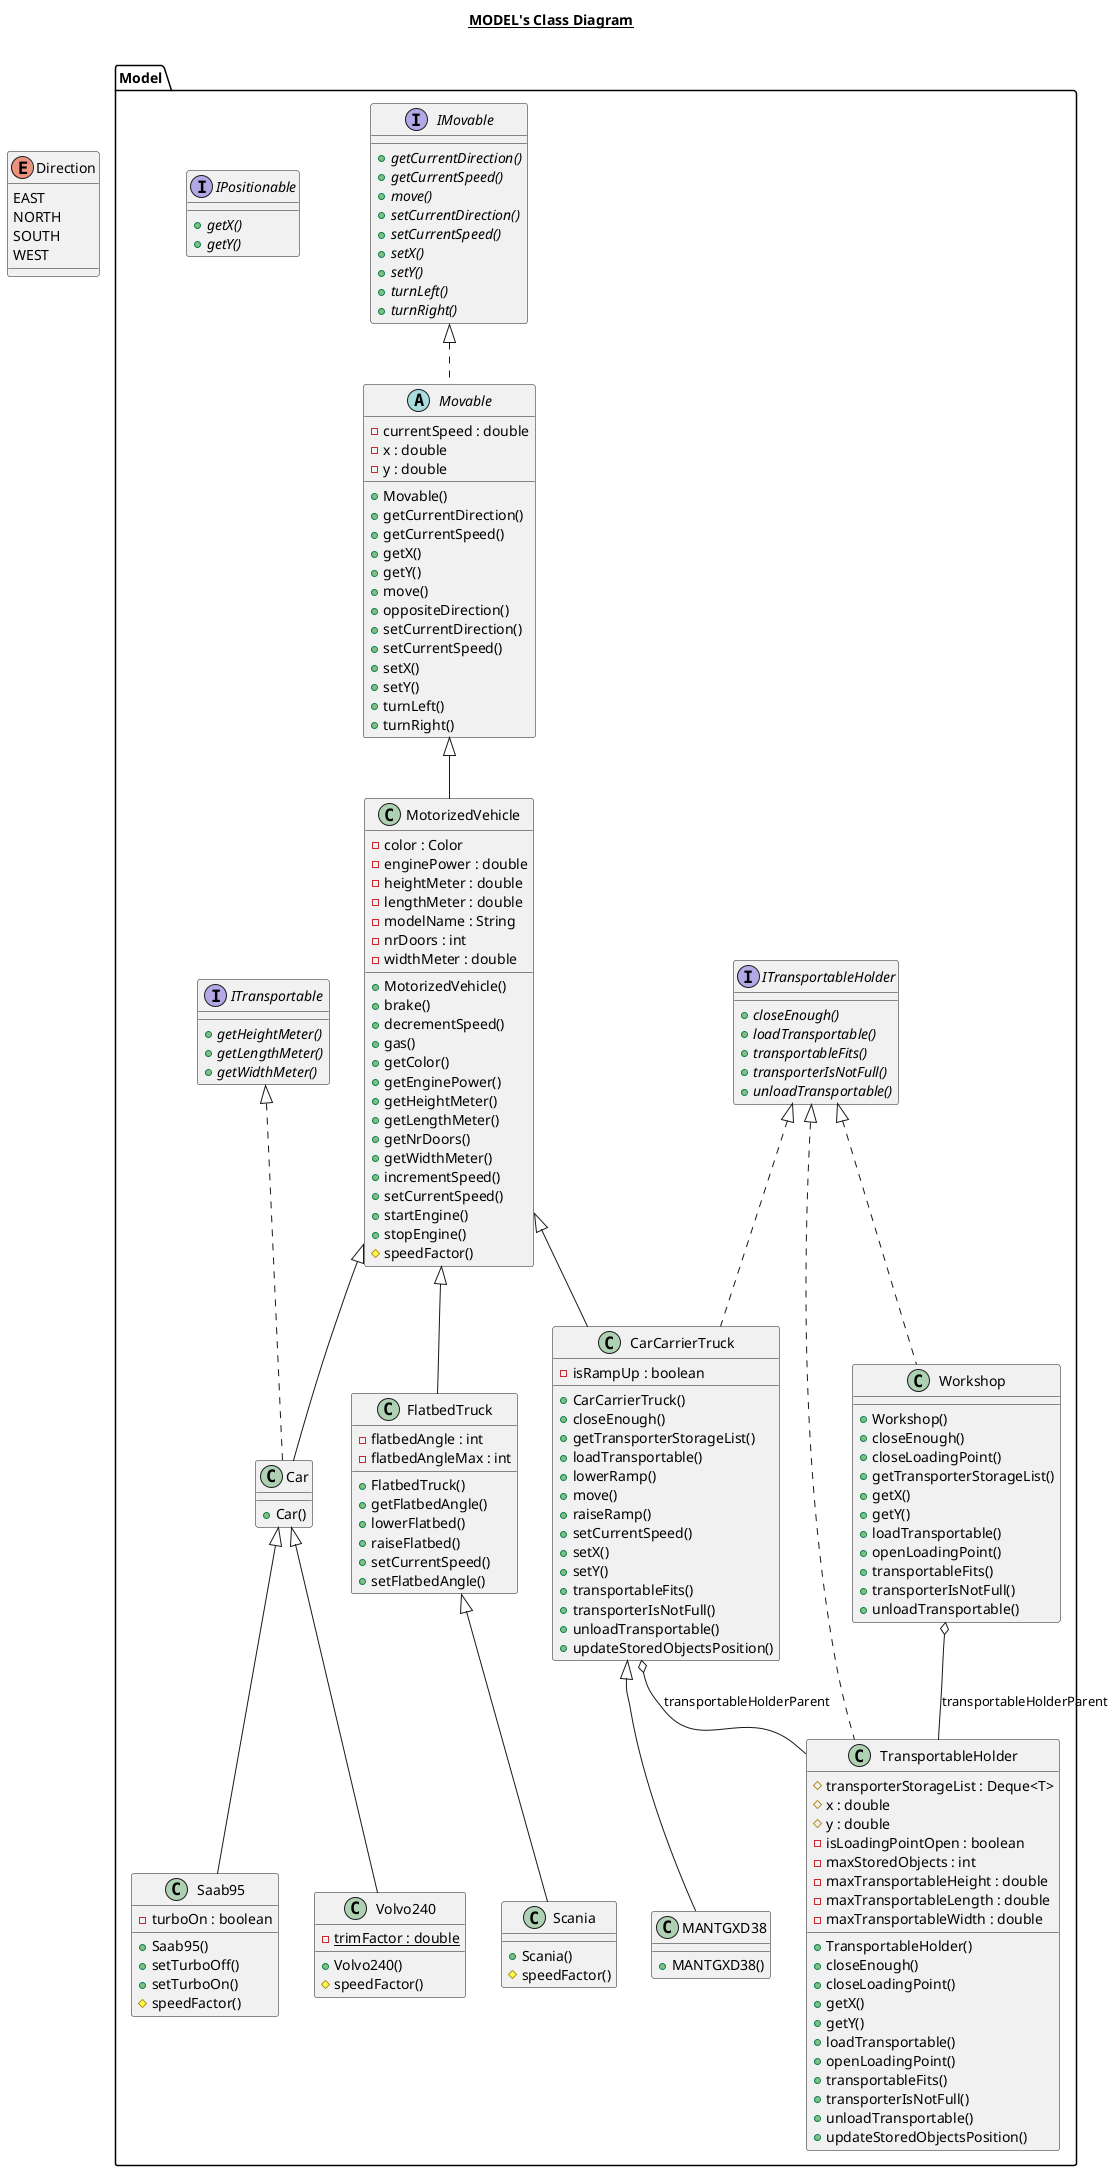 @startuml

title __MODEL's Class Diagram__\n

      class Model.Car {
          + Car()
      }

      class Model.CarCarrierTruck {
          - isRampUp : boolean
          + CarCarrierTruck()
          + closeEnough()
          + getTransporterStorageList()
          + loadTransportable()
          + lowerRamp()
          + move()
          + raiseRamp()
          + setCurrentSpeed()
          + setX()
          + setY()
          + transportableFits()
          + transporterIsNotFull()
          + unloadTransportable()
          + updateStoredObjectsPosition()
      }

      class Model.FlatbedTruck {
          - flatbedAngle : int
          - flatbedAngleMax : int
          + FlatbedTruck()
          + getFlatbedAngle()
          + lowerFlatbed()
          + raiseFlatbed()
          + setCurrentSpeed()
          + setFlatbedAngle()
      }

      interface Model.IMovable {
          {abstract} + getCurrentDirection()
          {abstract} + getCurrentSpeed()
          {abstract} + move()
          {abstract} + setCurrentDirection()
          {abstract} + setCurrentSpeed()
          {abstract} + setX()
          {abstract} + setY()
          {abstract} + turnLeft()
          {abstract} + turnRight()
      }

      enum Direction {
        EAST
        NORTH
        SOUTH
        WEST
      }

      interface Model.IPositionable {
          {abstract} + getX()
          {abstract} + getY()
      }

      interface Model.ITransportable {
          {abstract} + getHeightMeter()
          {abstract} + getLengthMeter()
          {abstract} + getWidthMeter()
      }

      interface Model.ITransportableHolder {
          {abstract} + closeEnough()
          {abstract} + loadTransportable()
          {abstract} + transportableFits()
          {abstract} + transporterIsNotFull()
          {abstract} + unloadTransportable()
      }

      class Model.MANTGXD38 {
          + MANTGXD38()
      }

      class Model.MotorizedVehicle {
          - color : Color
          - enginePower : double
          - heightMeter : double
          - lengthMeter : double
          - modelName : String
          - nrDoors : int
          - widthMeter : double
          + MotorizedVehicle()
          + brake()
          + decrementSpeed()
          + gas()
          + getColor()
          + getEnginePower()
          + getHeightMeter()
          + getLengthMeter()
          + getNrDoors()
          + getWidthMeter()
          + incrementSpeed()
          + setCurrentSpeed()
          + startEngine()
          + stopEngine()
          # speedFactor()
      }

      abstract class Model.Movable {
          - currentSpeed : double
          - x : double
          - y : double
          + Movable()
          + getCurrentDirection()
          + getCurrentSpeed()
          + getX()
          + getY()
          + move()
          + oppositeDirection()
          + setCurrentDirection()
          + setCurrentSpeed()
          + setX()
          + setY()
          + turnLeft()
          + turnRight()
      }

      class Model.Saab95 {
          - turboOn : boolean
          + Saab95()
          + setTurboOff()
          + setTurboOn()
          # speedFactor()
      }

      class Model.Scania {
          + Scania()
          # speedFactor()
      }

      class Model.TransportableHolder {
          # transporterStorageList : Deque<T>
          # x : double
          # y : double
          - isLoadingPointOpen : boolean
          - maxStoredObjects : int
          - maxTransportableHeight : double
          - maxTransportableLength : double
          - maxTransportableWidth : double
          + TransportableHolder()
          + closeEnough()
          + closeLoadingPoint()
          + getX()
          + getY()
          + loadTransportable()
          + openLoadingPoint()
          + transportableFits()
          + transporterIsNotFull()
          + unloadTransportable()
          + updateStoredObjectsPosition()
      }

      class Model.Volvo240 {
          {static} - trimFactor : double
          + Volvo240()
          # speedFactor()
      }

      class Model.Workshop {
          + Workshop()
          + closeEnough()
          + closeLoadingPoint()
          + getTransporterStorageList()
          + getX()
          + getY()
          + loadTransportable()
          + openLoadingPoint()
          + transportableFits()
          + transporterIsNotFull()
          + unloadTransportable()
      }

  Model.Car .up.|> Model.ITransportable
  Model.Car -up-|> Model.MotorizedVehicle
  Model.CarCarrierTruck .up.|> Model.ITransportableHolder
  Model.CarCarrierTruck -up-|> Model.MotorizedVehicle
  Model.CarCarrierTruck o-- Model.TransportableHolder : transportableHolderParent
  Model.FlatbedTruck -up-|> Model.MotorizedVehicle
  Model.IMovable +-down- Model.IMovable.Direction
  Model.MANTGXD38 -up-|> Model.CarCarrierTruck
  Model.MotorizedVehicle -up-|> Model.Movable
  Model.Movable .up.|> Model.IMovable
  Model.Movable o-- Model.IMovable.Direction : currentDirection
  Model.Saab95 -up-|> Model.Car
  Model.Scania -up-|> Model.FlatbedTruck
  Model.TransportableHolder .up.|> Model.ITransportableHolder
  Model.Volvo240 -up-|> Model.Car
  Model.Workshop .up.|> Model.ITransportableHolder
  Model.Workshop o-- Model.TransportableHolder : transportableHolderParent

@enduml
